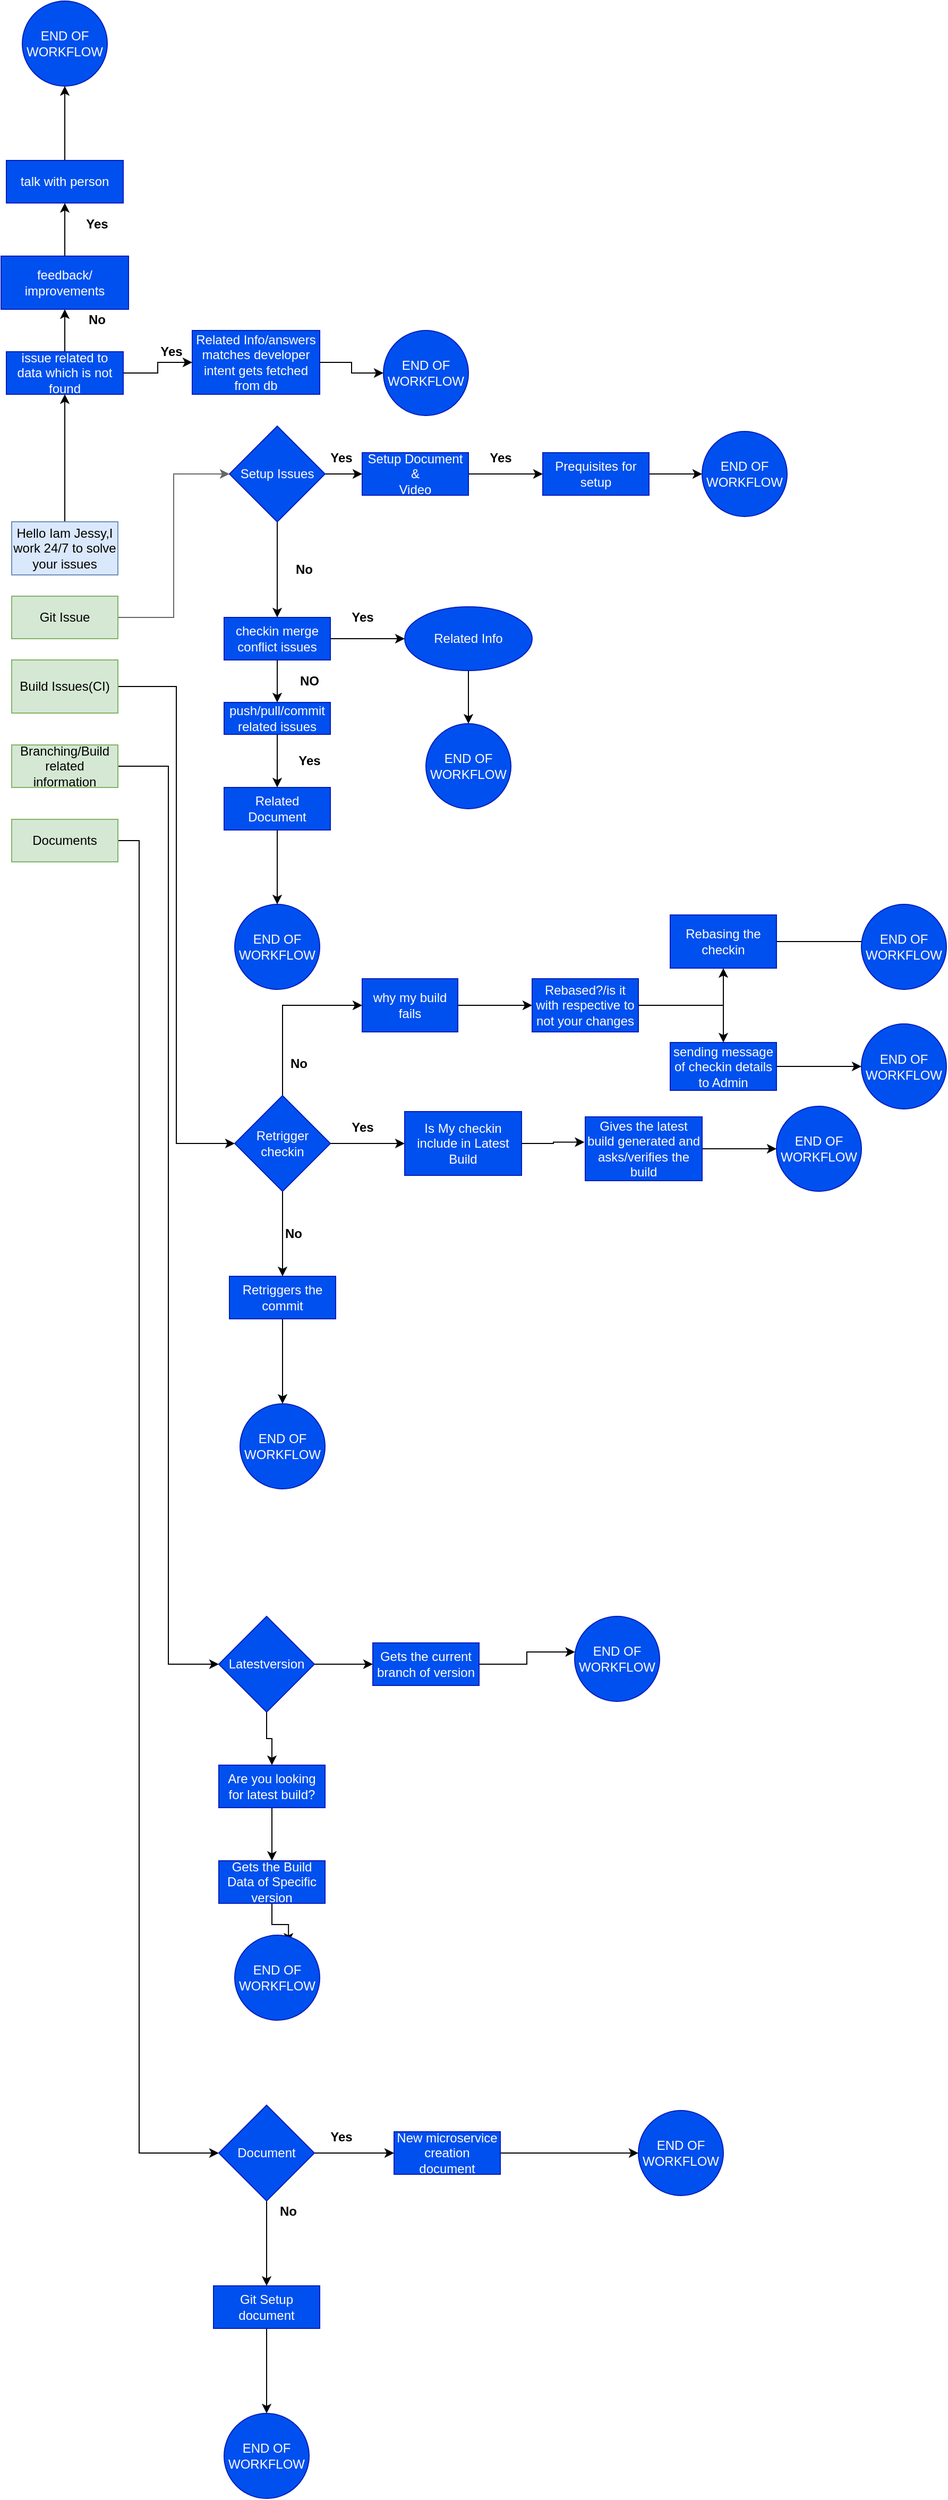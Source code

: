 <mxfile version="20.5.1" type="github">
  <diagram id="sQ6EA821Fc-jCZmqMExB" name="Page-1">
    <mxGraphModel dx="1209" dy="1711" grid="1" gridSize="10" guides="1" tooltips="1" connect="1" arrows="1" fold="1" page="1" pageScale="1" pageWidth="827" pageHeight="1169" math="0" shadow="0">
      <root>
        <mxCell id="0" />
        <mxCell id="1" parent="0" />
        <mxCell id="XvEF1bXKfAxO_k4IrG6u-111" style="edgeStyle=orthogonalEdgeStyle;rounded=0;orthogonalLoop=1;jettySize=auto;html=1;entryX=0;entryY=0.5;entryDx=0;entryDy=0;" parent="1" source="XvEF1bXKfAxO_k4IrG6u-1" target="XvEF1bXKfAxO_k4IrG6u-74" edge="1">
          <mxGeometry relative="1" as="geometry" />
        </mxCell>
        <mxCell id="XvEF1bXKfAxO_k4IrG6u-1" value="Build Issues(CI)" style="rounded=0;whiteSpace=wrap;html=1;fillColor=#d5e8d4;strokeColor=#82b366;" parent="1" vertex="1">
          <mxGeometry x="40" y="60" width="100" height="50" as="geometry" />
        </mxCell>
        <mxCell id="XvEF1bXKfAxO_k4IrG6u-19" style="edgeStyle=orthogonalEdgeStyle;rounded=0;orthogonalLoop=1;jettySize=auto;html=1;entryX=0;entryY=0.5;entryDx=0;entryDy=0;fillColor=#f5f5f5;strokeColor=#666666;" parent="1" source="XvEF1bXKfAxO_k4IrG6u-2" target="XvEF1bXKfAxO_k4IrG6u-18" edge="1">
          <mxGeometry relative="1" as="geometry" />
        </mxCell>
        <mxCell id="XvEF1bXKfAxO_k4IrG6u-2" value="Git Issue" style="rounded=0;whiteSpace=wrap;html=1;fillColor=#d5e8d4;strokeColor=#82b366;" parent="1" vertex="1">
          <mxGeometry x="40" width="100" height="40" as="geometry" />
        </mxCell>
        <mxCell id="XvEF1bXKfAxO_k4IrG6u-126" style="edgeStyle=orthogonalEdgeStyle;rounded=0;orthogonalLoop=1;jettySize=auto;html=1;entryX=0;entryY=0.5;entryDx=0;entryDy=0;" parent="1" source="XvEF1bXKfAxO_k4IrG6u-3" target="XvEF1bXKfAxO_k4IrG6u-112" edge="1">
          <mxGeometry relative="1" as="geometry" />
        </mxCell>
        <mxCell id="XvEF1bXKfAxO_k4IrG6u-3" value="Branching/Build related&lt;br&gt;information" style="rounded=0;whiteSpace=wrap;html=1;fillColor=#d5e8d4;strokeColor=#82b366;" parent="1" vertex="1">
          <mxGeometry x="40" y="140" width="100" height="40" as="geometry" />
        </mxCell>
        <mxCell id="XvEF1bXKfAxO_k4IrG6u-24" style="edgeStyle=orthogonalEdgeStyle;rounded=0;orthogonalLoop=1;jettySize=auto;html=1;entryX=0.5;entryY=0;entryDx=0;entryDy=0;" parent="1" source="XvEF1bXKfAxO_k4IrG6u-5" target="XvEF1bXKfAxO_k4IrG6u-6" edge="1">
          <mxGeometry relative="1" as="geometry" />
        </mxCell>
        <mxCell id="XvEF1bXKfAxO_k4IrG6u-34" value="" style="edgeStyle=orthogonalEdgeStyle;rounded=0;orthogonalLoop=1;jettySize=auto;html=1;" parent="1" source="XvEF1bXKfAxO_k4IrG6u-5" target="XvEF1bXKfAxO_k4IrG6u-33" edge="1">
          <mxGeometry relative="1" as="geometry" />
        </mxCell>
        <mxCell id="XvEF1bXKfAxO_k4IrG6u-5" value="checkin merge conflict issues" style="rounded=0;whiteSpace=wrap;html=1;fillColor=#0050ef;fontColor=#ffffff;strokeColor=#001DBC;" parent="1" vertex="1">
          <mxGeometry x="240" y="20" width="100" height="40" as="geometry" />
        </mxCell>
        <mxCell id="XvEF1bXKfAxO_k4IrG6u-31" style="edgeStyle=orthogonalEdgeStyle;rounded=0;orthogonalLoop=1;jettySize=auto;html=1;entryX=0.5;entryY=0;entryDx=0;entryDy=0;" parent="1" source="XvEF1bXKfAxO_k4IrG6u-6" target="XvEF1bXKfAxO_k4IrG6u-29" edge="1">
          <mxGeometry relative="1" as="geometry" />
        </mxCell>
        <mxCell id="XvEF1bXKfAxO_k4IrG6u-6" value="push/pull/commit related issues" style="rounded=0;whiteSpace=wrap;html=1;fillColor=#0050ef;fontColor=#ffffff;strokeColor=#001DBC;" parent="1" vertex="1">
          <mxGeometry x="240" y="100" width="100" height="30" as="geometry" />
        </mxCell>
        <mxCell id="XvEF1bXKfAxO_k4IrG6u-132" style="edgeStyle=orthogonalEdgeStyle;rounded=0;orthogonalLoop=1;jettySize=auto;html=1;entryX=0;entryY=0.5;entryDx=0;entryDy=0;" parent="1" source="XvEF1bXKfAxO_k4IrG6u-11" target="XvEF1bXKfAxO_k4IrG6u-131" edge="1">
          <mxGeometry relative="1" as="geometry" />
        </mxCell>
        <mxCell id="XvEF1bXKfAxO_k4IrG6u-11" value="New microservice creation document" style="rounded=0;whiteSpace=wrap;html=1;fillColor=#0050ef;fontColor=#ffffff;strokeColor=#001DBC;" parent="1" vertex="1">
          <mxGeometry x="400" y="1445" width="100" height="40" as="geometry" />
        </mxCell>
        <mxCell id="XvEF1bXKfAxO_k4IrG6u-133" style="edgeStyle=orthogonalEdgeStyle;rounded=0;orthogonalLoop=1;jettySize=auto;html=1;entryX=0.5;entryY=0;entryDx=0;entryDy=0;" parent="1" source="XvEF1bXKfAxO_k4IrG6u-15" target="XvEF1bXKfAxO_k4IrG6u-130" edge="1">
          <mxGeometry relative="1" as="geometry" />
        </mxCell>
        <mxCell id="XvEF1bXKfAxO_k4IrG6u-15" value="Git Setup document" style="rounded=0;whiteSpace=wrap;html=1;fillColor=#0050ef;fontColor=#ffffff;strokeColor=#001DBC;" parent="1" vertex="1">
          <mxGeometry x="230" y="1590" width="100" height="40" as="geometry" />
        </mxCell>
        <mxCell id="paJVD4cXflpdmlp8q7yv-4" style="edgeStyle=orthogonalEdgeStyle;rounded=0;orthogonalLoop=1;jettySize=auto;html=1;entryX=0;entryY=0.5;entryDx=0;entryDy=0;" edge="1" parent="1" source="XvEF1bXKfAxO_k4IrG6u-16" target="XvEF1bXKfAxO_k4IrG6u-127">
          <mxGeometry relative="1" as="geometry">
            <Array as="points">
              <mxPoint x="160" y="230" />
              <mxPoint x="160" y="1465" />
            </Array>
          </mxGeometry>
        </mxCell>
        <mxCell id="XvEF1bXKfAxO_k4IrG6u-16" value="Documents" style="rounded=0;whiteSpace=wrap;html=1;fillColor=#d5e8d4;strokeColor=#82b366;" parent="1" vertex="1">
          <mxGeometry x="40" y="210" width="100" height="40" as="geometry" />
        </mxCell>
        <mxCell id="XvEF1bXKfAxO_k4IrG6u-44" style="edgeStyle=orthogonalEdgeStyle;rounded=0;orthogonalLoop=1;jettySize=auto;html=1;entryX=0.5;entryY=1;entryDx=0;entryDy=0;" parent="1" source="XvEF1bXKfAxO_k4IrG6u-17" target="XvEF1bXKfAxO_k4IrG6u-45" edge="1">
          <mxGeometry relative="1" as="geometry">
            <mxPoint x="90" y="-140" as="targetPoint" />
          </mxGeometry>
        </mxCell>
        <mxCell id="XvEF1bXKfAxO_k4IrG6u-17" value="Hello Iam Jessy,I work 24/7 to solve your issues" style="rounded=0;whiteSpace=wrap;html=1;fillColor=#dae8fc;strokeColor=#6c8ebf;" parent="1" vertex="1">
          <mxGeometry x="40" y="-70" width="100" height="50" as="geometry" />
        </mxCell>
        <mxCell id="XvEF1bXKfAxO_k4IrG6u-22" style="edgeStyle=orthogonalEdgeStyle;rounded=0;orthogonalLoop=1;jettySize=auto;html=1;entryX=0.5;entryY=0;entryDx=0;entryDy=0;" parent="1" source="XvEF1bXKfAxO_k4IrG6u-18" target="XvEF1bXKfAxO_k4IrG6u-5" edge="1">
          <mxGeometry relative="1" as="geometry" />
        </mxCell>
        <mxCell id="XvEF1bXKfAxO_k4IrG6u-41" style="edgeStyle=orthogonalEdgeStyle;rounded=0;orthogonalLoop=1;jettySize=auto;html=1;entryX=0;entryY=0.5;entryDx=0;entryDy=0;" parent="1" source="XvEF1bXKfAxO_k4IrG6u-18" target="XvEF1bXKfAxO_k4IrG6u-38" edge="1">
          <mxGeometry relative="1" as="geometry" />
        </mxCell>
        <mxCell id="XvEF1bXKfAxO_k4IrG6u-18" value="Setup Issues" style="rhombus;whiteSpace=wrap;html=1;fillColor=#0050ef;fontColor=#ffffff;strokeColor=#001DBC;" parent="1" vertex="1">
          <mxGeometry x="245" y="-160" width="90" height="90" as="geometry" />
        </mxCell>
        <mxCell id="XvEF1bXKfAxO_k4IrG6u-23" value="&lt;b&gt;No&lt;/b&gt;" style="text;html=1;align=center;verticalAlign=middle;resizable=0;points=[];autosize=1;strokeColor=none;fillColor=none;" parent="1" vertex="1">
          <mxGeometry x="295" y="-40" width="40" height="30" as="geometry" />
        </mxCell>
        <mxCell id="XvEF1bXKfAxO_k4IrG6u-25" value="&lt;b&gt;NO&lt;/b&gt;" style="text;html=1;align=center;verticalAlign=middle;resizable=0;points=[];autosize=1;strokeColor=none;fillColor=none;" parent="1" vertex="1">
          <mxGeometry x="300" y="65" width="40" height="30" as="geometry" />
        </mxCell>
        <mxCell id="XvEF1bXKfAxO_k4IrG6u-26" value="END OF WORKFLOW" style="ellipse;whiteSpace=wrap;html=1;aspect=fixed;fillColor=#0050ef;fontColor=#ffffff;strokeColor=#001DBC;" parent="1" vertex="1">
          <mxGeometry x="250" y="290" width="80" height="80" as="geometry" />
        </mxCell>
        <mxCell id="XvEF1bXKfAxO_k4IrG6u-28" value="&lt;b&gt;Yes&lt;/b&gt;" style="text;html=1;align=center;verticalAlign=middle;resizable=0;points=[];autosize=1;strokeColor=none;fillColor=none;" parent="1" vertex="1">
          <mxGeometry x="300" y="140" width="40" height="30" as="geometry" />
        </mxCell>
        <mxCell id="XvEF1bXKfAxO_k4IrG6u-32" style="edgeStyle=orthogonalEdgeStyle;rounded=0;orthogonalLoop=1;jettySize=auto;html=1;entryX=0.5;entryY=0;entryDx=0;entryDy=0;" parent="1" source="XvEF1bXKfAxO_k4IrG6u-29" target="XvEF1bXKfAxO_k4IrG6u-26" edge="1">
          <mxGeometry relative="1" as="geometry" />
        </mxCell>
        <mxCell id="XvEF1bXKfAxO_k4IrG6u-29" value="Related Document" style="rounded=0;whiteSpace=wrap;html=1;fillColor=#0050ef;fontColor=#ffffff;strokeColor=#001DBC;" parent="1" vertex="1">
          <mxGeometry x="240" y="180" width="100" height="40" as="geometry" />
        </mxCell>
        <mxCell id="XvEF1bXKfAxO_k4IrG6u-36" style="edgeStyle=orthogonalEdgeStyle;rounded=0;orthogonalLoop=1;jettySize=auto;html=1;entryX=0.5;entryY=0;entryDx=0;entryDy=0;" parent="1" source="XvEF1bXKfAxO_k4IrG6u-33" target="XvEF1bXKfAxO_k4IrG6u-35" edge="1">
          <mxGeometry relative="1" as="geometry" />
        </mxCell>
        <mxCell id="XvEF1bXKfAxO_k4IrG6u-33" value="Related Info" style="ellipse;whiteSpace=wrap;html=1;fillColor=#0050ef;strokeColor=#001DBC;fontColor=#ffffff;rounded=0;" parent="1" vertex="1">
          <mxGeometry x="410" y="10" width="120" height="60" as="geometry" />
        </mxCell>
        <mxCell id="XvEF1bXKfAxO_k4IrG6u-35" value="END OF WORKFLOW" style="ellipse;whiteSpace=wrap;html=1;aspect=fixed;fillColor=#0050ef;fontColor=#ffffff;strokeColor=#001DBC;" parent="1" vertex="1">
          <mxGeometry x="430" y="120" width="80" height="80" as="geometry" />
        </mxCell>
        <mxCell id="XvEF1bXKfAxO_k4IrG6u-37" value="&lt;b&gt;Yes&lt;/b&gt;" style="text;html=1;align=center;verticalAlign=middle;resizable=0;points=[];autosize=1;strokeColor=none;fillColor=none;" parent="1" vertex="1">
          <mxGeometry x="350" y="5" width="40" height="30" as="geometry" />
        </mxCell>
        <mxCell id="XvEF1bXKfAxO_k4IrG6u-42" style="edgeStyle=orthogonalEdgeStyle;rounded=0;orthogonalLoop=1;jettySize=auto;html=1;entryX=0;entryY=0.5;entryDx=0;entryDy=0;" parent="1" source="XvEF1bXKfAxO_k4IrG6u-38" target="XvEF1bXKfAxO_k4IrG6u-39" edge="1">
          <mxGeometry relative="1" as="geometry" />
        </mxCell>
        <mxCell id="XvEF1bXKfAxO_k4IrG6u-38" value="Setup Document &amp;amp;&lt;br&gt;Video" style="rounded=0;whiteSpace=wrap;html=1;fillColor=#0050ef;fontColor=#ffffff;strokeColor=#001DBC;" parent="1" vertex="1">
          <mxGeometry x="370" y="-135" width="100" height="40" as="geometry" />
        </mxCell>
        <mxCell id="XvEF1bXKfAxO_k4IrG6u-43" style="edgeStyle=orthogonalEdgeStyle;rounded=0;orthogonalLoop=1;jettySize=auto;html=1;" parent="1" source="XvEF1bXKfAxO_k4IrG6u-39" target="XvEF1bXKfAxO_k4IrG6u-40" edge="1">
          <mxGeometry relative="1" as="geometry" />
        </mxCell>
        <mxCell id="XvEF1bXKfAxO_k4IrG6u-39" value="Prequisites for setup" style="rounded=0;whiteSpace=wrap;html=1;fillColor=#0050ef;fontColor=#ffffff;strokeColor=#001DBC;" parent="1" vertex="1">
          <mxGeometry x="540" y="-135" width="100" height="40" as="geometry" />
        </mxCell>
        <mxCell id="XvEF1bXKfAxO_k4IrG6u-40" value="END OF WORKFLOW" style="ellipse;whiteSpace=wrap;html=1;aspect=fixed;fillColor=#0050ef;fontColor=#ffffff;strokeColor=#001DBC;" parent="1" vertex="1">
          <mxGeometry x="690" y="-155" width="80" height="80" as="geometry" />
        </mxCell>
        <mxCell id="XvEF1bXKfAxO_k4IrG6u-57" style="edgeStyle=orthogonalEdgeStyle;rounded=0;orthogonalLoop=1;jettySize=auto;html=1;exitX=1;exitY=0.5;exitDx=0;exitDy=0;" parent="1" source="XvEF1bXKfAxO_k4IrG6u-45" target="XvEF1bXKfAxO_k4IrG6u-54" edge="1">
          <mxGeometry relative="1" as="geometry" />
        </mxCell>
        <mxCell id="XvEF1bXKfAxO_k4IrG6u-61" style="edgeStyle=orthogonalEdgeStyle;rounded=0;orthogonalLoop=1;jettySize=auto;html=1;entryX=0.5;entryY=1;entryDx=0;entryDy=0;" parent="1" source="XvEF1bXKfAxO_k4IrG6u-45" target="XvEF1bXKfAxO_k4IrG6u-50" edge="1">
          <mxGeometry relative="1" as="geometry" />
        </mxCell>
        <mxCell id="XvEF1bXKfAxO_k4IrG6u-45" value="issue related to data which is not found" style="rounded=0;whiteSpace=wrap;html=1;fillColor=#0050ef;fontColor=#ffffff;strokeColor=#001DBC;" parent="1" vertex="1">
          <mxGeometry x="35" y="-230" width="110" height="40" as="geometry" />
        </mxCell>
        <mxCell id="XvEF1bXKfAxO_k4IrG6u-63" style="edgeStyle=orthogonalEdgeStyle;rounded=0;orthogonalLoop=1;jettySize=auto;html=1;entryX=0.5;entryY=1;entryDx=0;entryDy=0;" parent="1" source="XvEF1bXKfAxO_k4IrG6u-50" target="XvEF1bXKfAxO_k4IrG6u-51" edge="1">
          <mxGeometry relative="1" as="geometry" />
        </mxCell>
        <mxCell id="XvEF1bXKfAxO_k4IrG6u-50" value="feedback/&lt;br&gt;improvements" style="rounded=0;whiteSpace=wrap;html=1;fillColor=#0050ef;fontColor=#ffffff;strokeColor=#001DBC;" parent="1" vertex="1">
          <mxGeometry x="30" y="-320" width="120" height="50" as="geometry" />
        </mxCell>
        <mxCell id="XvEF1bXKfAxO_k4IrG6u-66" style="edgeStyle=orthogonalEdgeStyle;rounded=0;orthogonalLoop=1;jettySize=auto;html=1;entryX=0.5;entryY=1;entryDx=0;entryDy=0;" parent="1" source="XvEF1bXKfAxO_k4IrG6u-51" target="XvEF1bXKfAxO_k4IrG6u-65" edge="1">
          <mxGeometry relative="1" as="geometry" />
        </mxCell>
        <mxCell id="XvEF1bXKfAxO_k4IrG6u-51" value="talk with person" style="rounded=0;whiteSpace=wrap;html=1;fillColor=#0050ef;fontColor=#ffffff;strokeColor=#001DBC;" parent="1" vertex="1">
          <mxGeometry x="35" y="-410" width="110" height="40" as="geometry" />
        </mxCell>
        <mxCell id="XvEF1bXKfAxO_k4IrG6u-58" style="edgeStyle=orthogonalEdgeStyle;rounded=0;orthogonalLoop=1;jettySize=auto;html=1;entryX=0;entryY=0.5;entryDx=0;entryDy=0;" parent="1" source="XvEF1bXKfAxO_k4IrG6u-54" target="XvEF1bXKfAxO_k4IrG6u-55" edge="1">
          <mxGeometry relative="1" as="geometry" />
        </mxCell>
        <mxCell id="XvEF1bXKfAxO_k4IrG6u-54" value="Related Info/answers matches developer intent gets fetched from db" style="rounded=0;whiteSpace=wrap;html=1;fillColor=#0050ef;fontColor=#ffffff;strokeColor=#001DBC;" parent="1" vertex="1">
          <mxGeometry x="210" y="-250" width="120" height="60" as="geometry" />
        </mxCell>
        <mxCell id="XvEF1bXKfAxO_k4IrG6u-55" value="END OF WORKFLOW" style="ellipse;whiteSpace=wrap;html=1;aspect=fixed;fillColor=#0050ef;fontColor=#ffffff;strokeColor=#001DBC;" parent="1" vertex="1">
          <mxGeometry x="390" y="-250" width="80" height="80" as="geometry" />
        </mxCell>
        <mxCell id="XvEF1bXKfAxO_k4IrG6u-60" value="&lt;b&gt;Yes&lt;/b&gt;" style="text;html=1;align=center;verticalAlign=middle;resizable=0;points=[];autosize=1;strokeColor=none;fillColor=none;" parent="1" vertex="1">
          <mxGeometry x="170" y="-245" width="40" height="30" as="geometry" />
        </mxCell>
        <mxCell id="XvEF1bXKfAxO_k4IrG6u-62" value="&lt;b&gt;No&lt;/b&gt;" style="text;html=1;align=center;verticalAlign=middle;resizable=0;points=[];autosize=1;strokeColor=none;fillColor=none;" parent="1" vertex="1">
          <mxGeometry x="100" y="-275" width="40" height="30" as="geometry" />
        </mxCell>
        <mxCell id="XvEF1bXKfAxO_k4IrG6u-64" value="&lt;b&gt;Yes&lt;/b&gt;" style="text;html=1;align=center;verticalAlign=middle;resizable=0;points=[];autosize=1;strokeColor=none;fillColor=none;" parent="1" vertex="1">
          <mxGeometry x="100" y="-365" width="40" height="30" as="geometry" />
        </mxCell>
        <mxCell id="XvEF1bXKfAxO_k4IrG6u-65" value="END OF WORKFLOW" style="ellipse;whiteSpace=wrap;html=1;aspect=fixed;fillColor=#0050ef;fontColor=#ffffff;strokeColor=#001DBC;" parent="1" vertex="1">
          <mxGeometry x="50" y="-560" width="80" height="80" as="geometry" />
        </mxCell>
        <mxCell id="XvEF1bXKfAxO_k4IrG6u-67" value="&lt;b&gt;Yes&lt;/b&gt;" style="text;html=1;align=center;verticalAlign=middle;resizable=0;points=[];autosize=1;strokeColor=none;fillColor=none;" parent="1" vertex="1">
          <mxGeometry x="330" y="-145" width="40" height="30" as="geometry" />
        </mxCell>
        <mxCell id="XvEF1bXKfAxO_k4IrG6u-68" value="&lt;b&gt;Yes&lt;/b&gt;" style="text;html=1;align=center;verticalAlign=middle;resizable=0;points=[];autosize=1;strokeColor=none;fillColor=none;" parent="1" vertex="1">
          <mxGeometry x="480" y="-145" width="40" height="30" as="geometry" />
        </mxCell>
        <mxCell id="XvEF1bXKfAxO_k4IrG6u-77" style="edgeStyle=orthogonalEdgeStyle;rounded=0;orthogonalLoop=1;jettySize=auto;html=1;entryX=0.5;entryY=0;entryDx=0;entryDy=0;" parent="1" source="XvEF1bXKfAxO_k4IrG6u-74" target="XvEF1bXKfAxO_k4IrG6u-75" edge="1">
          <mxGeometry relative="1" as="geometry" />
        </mxCell>
        <mxCell id="XvEF1bXKfAxO_k4IrG6u-83" style="edgeStyle=orthogonalEdgeStyle;rounded=0;orthogonalLoop=1;jettySize=auto;html=1;" parent="1" source="XvEF1bXKfAxO_k4IrG6u-74" target="XvEF1bXKfAxO_k4IrG6u-81" edge="1">
          <mxGeometry relative="1" as="geometry" />
        </mxCell>
        <mxCell id="XvEF1bXKfAxO_k4IrG6u-94" style="edgeStyle=orthogonalEdgeStyle;rounded=0;orthogonalLoop=1;jettySize=auto;html=1;entryX=0;entryY=0.5;entryDx=0;entryDy=0;" parent="1" source="XvEF1bXKfAxO_k4IrG6u-74" target="XvEF1bXKfAxO_k4IrG6u-86" edge="1">
          <mxGeometry relative="1" as="geometry">
            <Array as="points">
              <mxPoint x="295" y="385" />
            </Array>
          </mxGeometry>
        </mxCell>
        <mxCell id="XvEF1bXKfAxO_k4IrG6u-74" value="Retrigger checkin" style="rhombus;whiteSpace=wrap;html=1;fillColor=#0050ef;fontColor=#ffffff;strokeColor=#001DBC;" parent="1" vertex="1">
          <mxGeometry x="250" y="470" width="90" height="90" as="geometry" />
        </mxCell>
        <mxCell id="XvEF1bXKfAxO_k4IrG6u-79" style="edgeStyle=orthogonalEdgeStyle;rounded=0;orthogonalLoop=1;jettySize=auto;html=1;" parent="1" source="XvEF1bXKfAxO_k4IrG6u-75" target="XvEF1bXKfAxO_k4IrG6u-78" edge="1">
          <mxGeometry relative="1" as="geometry" />
        </mxCell>
        <mxCell id="XvEF1bXKfAxO_k4IrG6u-75" value="Retriggers the commit" style="rounded=0;whiteSpace=wrap;html=1;fillColor=#0050ef;fontColor=#ffffff;strokeColor=#001DBC;" parent="1" vertex="1">
          <mxGeometry x="245" y="640" width="100" height="40" as="geometry" />
        </mxCell>
        <mxCell id="XvEF1bXKfAxO_k4IrG6u-78" value="END OF WORKFLOW" style="ellipse;whiteSpace=wrap;html=1;aspect=fixed;fillColor=#0050ef;fontColor=#ffffff;strokeColor=#001DBC;" parent="1" vertex="1">
          <mxGeometry x="255" y="760" width="80" height="80" as="geometry" />
        </mxCell>
        <mxCell id="XvEF1bXKfAxO_k4IrG6u-80" value="&lt;b&gt;No&lt;/b&gt;" style="text;html=1;align=center;verticalAlign=middle;resizable=0;points=[];autosize=1;strokeColor=none;fillColor=none;" parent="1" vertex="1">
          <mxGeometry x="285" y="585" width="40" height="30" as="geometry" />
        </mxCell>
        <mxCell id="paJVD4cXflpdmlp8q7yv-2" style="edgeStyle=orthogonalEdgeStyle;rounded=0;orthogonalLoop=1;jettySize=auto;html=1;entryX=-0.007;entryY=0.396;entryDx=0;entryDy=0;entryPerimeter=0;" edge="1" parent="1" source="XvEF1bXKfAxO_k4IrG6u-81" target="paJVD4cXflpdmlp8q7yv-1">
          <mxGeometry relative="1" as="geometry" />
        </mxCell>
        <mxCell id="XvEF1bXKfAxO_k4IrG6u-81" value="Is My checkin include in Latest Build" style="rounded=0;whiteSpace=wrap;html=1;fillColor=#0050ef;fontColor=#ffffff;strokeColor=#001DBC;" parent="1" vertex="1">
          <mxGeometry x="410" y="485" width="110" height="60" as="geometry" />
        </mxCell>
        <mxCell id="XvEF1bXKfAxO_k4IrG6u-82" value="END OF WORKFLOW" style="ellipse;whiteSpace=wrap;html=1;aspect=fixed;fillColor=#0050ef;fontColor=#ffffff;strokeColor=#001DBC;" parent="1" vertex="1">
          <mxGeometry x="760" y="480" width="80" height="80" as="geometry" />
        </mxCell>
        <mxCell id="XvEF1bXKfAxO_k4IrG6u-85" value="&lt;b&gt;Yes&lt;/b&gt;" style="text;html=1;align=center;verticalAlign=middle;resizable=0;points=[];autosize=1;strokeColor=none;fillColor=none;" parent="1" vertex="1">
          <mxGeometry x="350" y="485" width="40" height="30" as="geometry" />
        </mxCell>
        <mxCell id="XvEF1bXKfAxO_k4IrG6u-95" style="edgeStyle=orthogonalEdgeStyle;rounded=0;orthogonalLoop=1;jettySize=auto;html=1;" parent="1" source="XvEF1bXKfAxO_k4IrG6u-86" edge="1">
          <mxGeometry relative="1" as="geometry">
            <mxPoint x="530" y="385" as="targetPoint" />
          </mxGeometry>
        </mxCell>
        <mxCell id="XvEF1bXKfAxO_k4IrG6u-86" value="why my build fails" style="rounded=0;whiteSpace=wrap;html=1;fillColor=#0050ef;fontColor=#ffffff;strokeColor=#001DBC;" parent="1" vertex="1">
          <mxGeometry x="370" y="360" width="90" height="50" as="geometry" />
        </mxCell>
        <mxCell id="XvEF1bXKfAxO_k4IrG6u-106" style="edgeStyle=orthogonalEdgeStyle;rounded=0;orthogonalLoop=1;jettySize=auto;html=1;entryX=0;entryY=0.5;entryDx=0;entryDy=0;" parent="1" source="XvEF1bXKfAxO_k4IrG6u-87" target="XvEF1bXKfAxO_k4IrG6u-90" edge="1">
          <mxGeometry relative="1" as="geometry" />
        </mxCell>
        <mxCell id="XvEF1bXKfAxO_k4IrG6u-87" value="sending message of checkin details to Admin" style="rounded=0;whiteSpace=wrap;html=1;fillColor=#0050ef;fontColor=#ffffff;strokeColor=#001DBC;" parent="1" vertex="1">
          <mxGeometry x="660" y="420" width="100" height="45" as="geometry" />
        </mxCell>
        <mxCell id="XvEF1bXKfAxO_k4IrG6u-109" style="edgeStyle=orthogonalEdgeStyle;rounded=0;orthogonalLoop=1;jettySize=auto;html=1;entryX=0.125;entryY=0.438;entryDx=0;entryDy=0;entryPerimeter=0;" parent="1" source="XvEF1bXKfAxO_k4IrG6u-88" target="XvEF1bXKfAxO_k4IrG6u-91" edge="1">
          <mxGeometry relative="1" as="geometry" />
        </mxCell>
        <mxCell id="XvEF1bXKfAxO_k4IrG6u-88" value="Rebasing the checkin" style="rounded=0;whiteSpace=wrap;html=1;fillColor=#0050ef;fontColor=#ffffff;strokeColor=#001DBC;" parent="1" vertex="1">
          <mxGeometry x="660" y="300" width="100" height="50" as="geometry" />
        </mxCell>
        <mxCell id="XvEF1bXKfAxO_k4IrG6u-89" value="Rebased?/is it with respective to not your changes" style="rounded=0;whiteSpace=wrap;html=1;fillColor=#0050ef;fontColor=#ffffff;strokeColor=#001DBC;" parent="1" vertex="1">
          <mxGeometry x="530" y="360" width="100" height="50" as="geometry" />
        </mxCell>
        <mxCell id="XvEF1bXKfAxO_k4IrG6u-90" value="END OF WORKFLOW" style="ellipse;whiteSpace=wrap;html=1;aspect=fixed;fillColor=#0050ef;fontColor=#ffffff;strokeColor=#001DBC;" parent="1" vertex="1">
          <mxGeometry x="840" y="402.5" width="80" height="80" as="geometry" />
        </mxCell>
        <mxCell id="XvEF1bXKfAxO_k4IrG6u-91" value="END OF WORKFLOW" style="ellipse;whiteSpace=wrap;html=1;aspect=fixed;fillColor=#0050ef;fontColor=#ffffff;strokeColor=#001DBC;" parent="1" vertex="1">
          <mxGeometry x="840" y="290" width="80" height="80" as="geometry" />
        </mxCell>
        <mxCell id="XvEF1bXKfAxO_k4IrG6u-98" value="" style="endArrow=none;html=1;rounded=0;" parent="1" edge="1">
          <mxGeometry width="50" height="50" relative="1" as="geometry">
            <mxPoint x="630" y="385" as="sourcePoint" />
            <mxPoint x="710" y="385" as="targetPoint" />
          </mxGeometry>
        </mxCell>
        <mxCell id="XvEF1bXKfAxO_k4IrG6u-103" value="" style="endArrow=classic;html=1;rounded=0;entryX=0.5;entryY=1;entryDx=0;entryDy=0;" parent="1" target="XvEF1bXKfAxO_k4IrG6u-88" edge="1">
          <mxGeometry width="50" height="50" relative="1" as="geometry">
            <mxPoint x="710" y="390" as="sourcePoint" />
            <mxPoint x="440" y="420" as="targetPoint" />
          </mxGeometry>
        </mxCell>
        <mxCell id="XvEF1bXKfAxO_k4IrG6u-104" value="" style="endArrow=classic;html=1;rounded=0;" parent="1" edge="1">
          <mxGeometry width="50" height="50" relative="1" as="geometry">
            <mxPoint x="710" y="390" as="sourcePoint" />
            <mxPoint x="710" y="420" as="targetPoint" />
          </mxGeometry>
        </mxCell>
        <mxCell id="XvEF1bXKfAxO_k4IrG6u-110" value="&lt;b&gt;No&lt;/b&gt;" style="text;html=1;align=center;verticalAlign=middle;resizable=0;points=[];autosize=1;strokeColor=none;fillColor=none;" parent="1" vertex="1">
          <mxGeometry x="290" y="425" width="40" height="30" as="geometry" />
        </mxCell>
        <mxCell id="XvEF1bXKfAxO_k4IrG6u-119" style="edgeStyle=orthogonalEdgeStyle;rounded=0;orthogonalLoop=1;jettySize=auto;html=1;entryX=0;entryY=0.5;entryDx=0;entryDy=0;" parent="1" source="XvEF1bXKfAxO_k4IrG6u-112" target="XvEF1bXKfAxO_k4IrG6u-114" edge="1">
          <mxGeometry relative="1" as="geometry" />
        </mxCell>
        <mxCell id="XvEF1bXKfAxO_k4IrG6u-120" style="edgeStyle=orthogonalEdgeStyle;rounded=0;orthogonalLoop=1;jettySize=auto;html=1;entryX=0.5;entryY=0;entryDx=0;entryDy=0;" parent="1" source="XvEF1bXKfAxO_k4IrG6u-112" target="XvEF1bXKfAxO_k4IrG6u-115" edge="1">
          <mxGeometry relative="1" as="geometry" />
        </mxCell>
        <mxCell id="XvEF1bXKfAxO_k4IrG6u-112" value="Latestversion" style="rhombus;whiteSpace=wrap;html=1;fillColor=#0050ef;fontColor=#ffffff;strokeColor=#001DBC;" parent="1" vertex="1">
          <mxGeometry x="235" y="960" width="90" height="90" as="geometry" />
        </mxCell>
        <mxCell id="XvEF1bXKfAxO_k4IrG6u-124" style="edgeStyle=orthogonalEdgeStyle;rounded=0;orthogonalLoop=1;jettySize=auto;html=1;entryX=0.632;entryY=0.089;entryDx=0;entryDy=0;entryPerimeter=0;" parent="1" source="XvEF1bXKfAxO_k4IrG6u-113" target="XvEF1bXKfAxO_k4IrG6u-122" edge="1">
          <mxGeometry relative="1" as="geometry" />
        </mxCell>
        <mxCell id="XvEF1bXKfAxO_k4IrG6u-113" value="Gets the Build Data of Specific version" style="rounded=0;whiteSpace=wrap;html=1;fillColor=#0050ef;fontColor=#ffffff;strokeColor=#001DBC;" parent="1" vertex="1">
          <mxGeometry x="235" y="1190" width="100" height="40" as="geometry" />
        </mxCell>
        <mxCell id="XvEF1bXKfAxO_k4IrG6u-125" style="edgeStyle=orthogonalEdgeStyle;rounded=0;orthogonalLoop=1;jettySize=auto;html=1;entryX=0.004;entryY=0.419;entryDx=0;entryDy=0;entryPerimeter=0;" parent="1" source="XvEF1bXKfAxO_k4IrG6u-114" target="XvEF1bXKfAxO_k4IrG6u-123" edge="1">
          <mxGeometry relative="1" as="geometry" />
        </mxCell>
        <mxCell id="XvEF1bXKfAxO_k4IrG6u-114" value="Gets the current branch of version" style="rounded=0;whiteSpace=wrap;html=1;fillColor=#0050ef;fontColor=#ffffff;strokeColor=#001DBC;" parent="1" vertex="1">
          <mxGeometry x="380" y="985" width="100" height="40" as="geometry" />
        </mxCell>
        <mxCell id="XvEF1bXKfAxO_k4IrG6u-121" value="" style="edgeStyle=orthogonalEdgeStyle;rounded=0;orthogonalLoop=1;jettySize=auto;html=1;" parent="1" source="XvEF1bXKfAxO_k4IrG6u-115" target="XvEF1bXKfAxO_k4IrG6u-113" edge="1">
          <mxGeometry relative="1" as="geometry" />
        </mxCell>
        <mxCell id="XvEF1bXKfAxO_k4IrG6u-115" value="Are you looking for latest build?" style="rounded=0;whiteSpace=wrap;html=1;fillColor=#0050ef;fontColor=#ffffff;strokeColor=#001DBC;" parent="1" vertex="1">
          <mxGeometry x="235" y="1100" width="100" height="40" as="geometry" />
        </mxCell>
        <mxCell id="XvEF1bXKfAxO_k4IrG6u-122" value="END OF WORKFLOW" style="ellipse;whiteSpace=wrap;html=1;aspect=fixed;fillColor=#0050ef;fontColor=#ffffff;strokeColor=#001DBC;" parent="1" vertex="1">
          <mxGeometry x="250" y="1260" width="80" height="80" as="geometry" />
        </mxCell>
        <mxCell id="XvEF1bXKfAxO_k4IrG6u-123" value="END OF WORKFLOW" style="ellipse;whiteSpace=wrap;html=1;aspect=fixed;fillColor=#0050ef;fontColor=#ffffff;strokeColor=#001DBC;" parent="1" vertex="1">
          <mxGeometry x="570" y="960" width="80" height="80" as="geometry" />
        </mxCell>
        <mxCell id="XvEF1bXKfAxO_k4IrG6u-128" style="edgeStyle=orthogonalEdgeStyle;rounded=0;orthogonalLoop=1;jettySize=auto;html=1;" parent="1" source="XvEF1bXKfAxO_k4IrG6u-127" target="XvEF1bXKfAxO_k4IrG6u-15" edge="1">
          <mxGeometry relative="1" as="geometry" />
        </mxCell>
        <mxCell id="XvEF1bXKfAxO_k4IrG6u-129" style="edgeStyle=orthogonalEdgeStyle;rounded=0;orthogonalLoop=1;jettySize=auto;html=1;" parent="1" source="XvEF1bXKfAxO_k4IrG6u-127" target="XvEF1bXKfAxO_k4IrG6u-11" edge="1">
          <mxGeometry relative="1" as="geometry" />
        </mxCell>
        <mxCell id="XvEF1bXKfAxO_k4IrG6u-127" value="Document" style="rhombus;whiteSpace=wrap;html=1;fillColor=#0050ef;fontColor=#ffffff;strokeColor=#001DBC;" parent="1" vertex="1">
          <mxGeometry x="235" y="1420" width="90" height="90" as="geometry" />
        </mxCell>
        <mxCell id="XvEF1bXKfAxO_k4IrG6u-130" value="END OF WORKFLOW" style="ellipse;whiteSpace=wrap;html=1;aspect=fixed;fillColor=#0050ef;fontColor=#ffffff;strokeColor=#001DBC;" parent="1" vertex="1">
          <mxGeometry x="240" y="1710" width="80" height="80" as="geometry" />
        </mxCell>
        <mxCell id="XvEF1bXKfAxO_k4IrG6u-131" value="END OF WORKFLOW" style="ellipse;whiteSpace=wrap;html=1;aspect=fixed;fillColor=#0050ef;fontColor=#ffffff;strokeColor=#001DBC;" parent="1" vertex="1">
          <mxGeometry x="630" y="1425" width="80" height="80" as="geometry" />
        </mxCell>
        <mxCell id="XvEF1bXKfAxO_k4IrG6u-134" value="&lt;b&gt;Yes&lt;/b&gt;" style="text;html=1;align=center;verticalAlign=middle;resizable=0;points=[];autosize=1;strokeColor=none;fillColor=none;" parent="1" vertex="1">
          <mxGeometry x="330" y="1435" width="40" height="30" as="geometry" />
        </mxCell>
        <mxCell id="XvEF1bXKfAxO_k4IrG6u-135" value="&lt;b&gt;No&lt;/b&gt;" style="text;html=1;align=center;verticalAlign=middle;resizable=0;points=[];autosize=1;strokeColor=none;fillColor=none;" parent="1" vertex="1">
          <mxGeometry x="280" y="1505" width="40" height="30" as="geometry" />
        </mxCell>
        <mxCell id="paJVD4cXflpdmlp8q7yv-3" style="edgeStyle=orthogonalEdgeStyle;rounded=0;orthogonalLoop=1;jettySize=auto;html=1;entryX=0;entryY=0.5;entryDx=0;entryDy=0;" edge="1" parent="1" source="paJVD4cXflpdmlp8q7yv-1" target="XvEF1bXKfAxO_k4IrG6u-82">
          <mxGeometry relative="1" as="geometry" />
        </mxCell>
        <mxCell id="paJVD4cXflpdmlp8q7yv-1" value="Gives the latest build generated and asks/verifies the build" style="rounded=0;whiteSpace=wrap;html=1;fillColor=#0050ef;fontColor=#ffffff;strokeColor=#001DBC;" vertex="1" parent="1">
          <mxGeometry x="580" y="490" width="110" height="60" as="geometry" />
        </mxCell>
      </root>
    </mxGraphModel>
  </diagram>
</mxfile>

